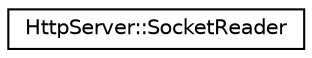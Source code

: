 digraph "Graphical Class Hierarchy"
{
  edge [fontname="Helvetica",fontsize="10",labelfontname="Helvetica",labelfontsize="10"];
  node [fontname="Helvetica",fontsize="10",shape=record];
  rankdir="LR";
  Node0 [label="HttpServer::SocketReader",height=0.2,width=0.4,color="black", fillcolor="white", style="filled",URL="$classHttpServer_1_1SocketReader.html"];
}
